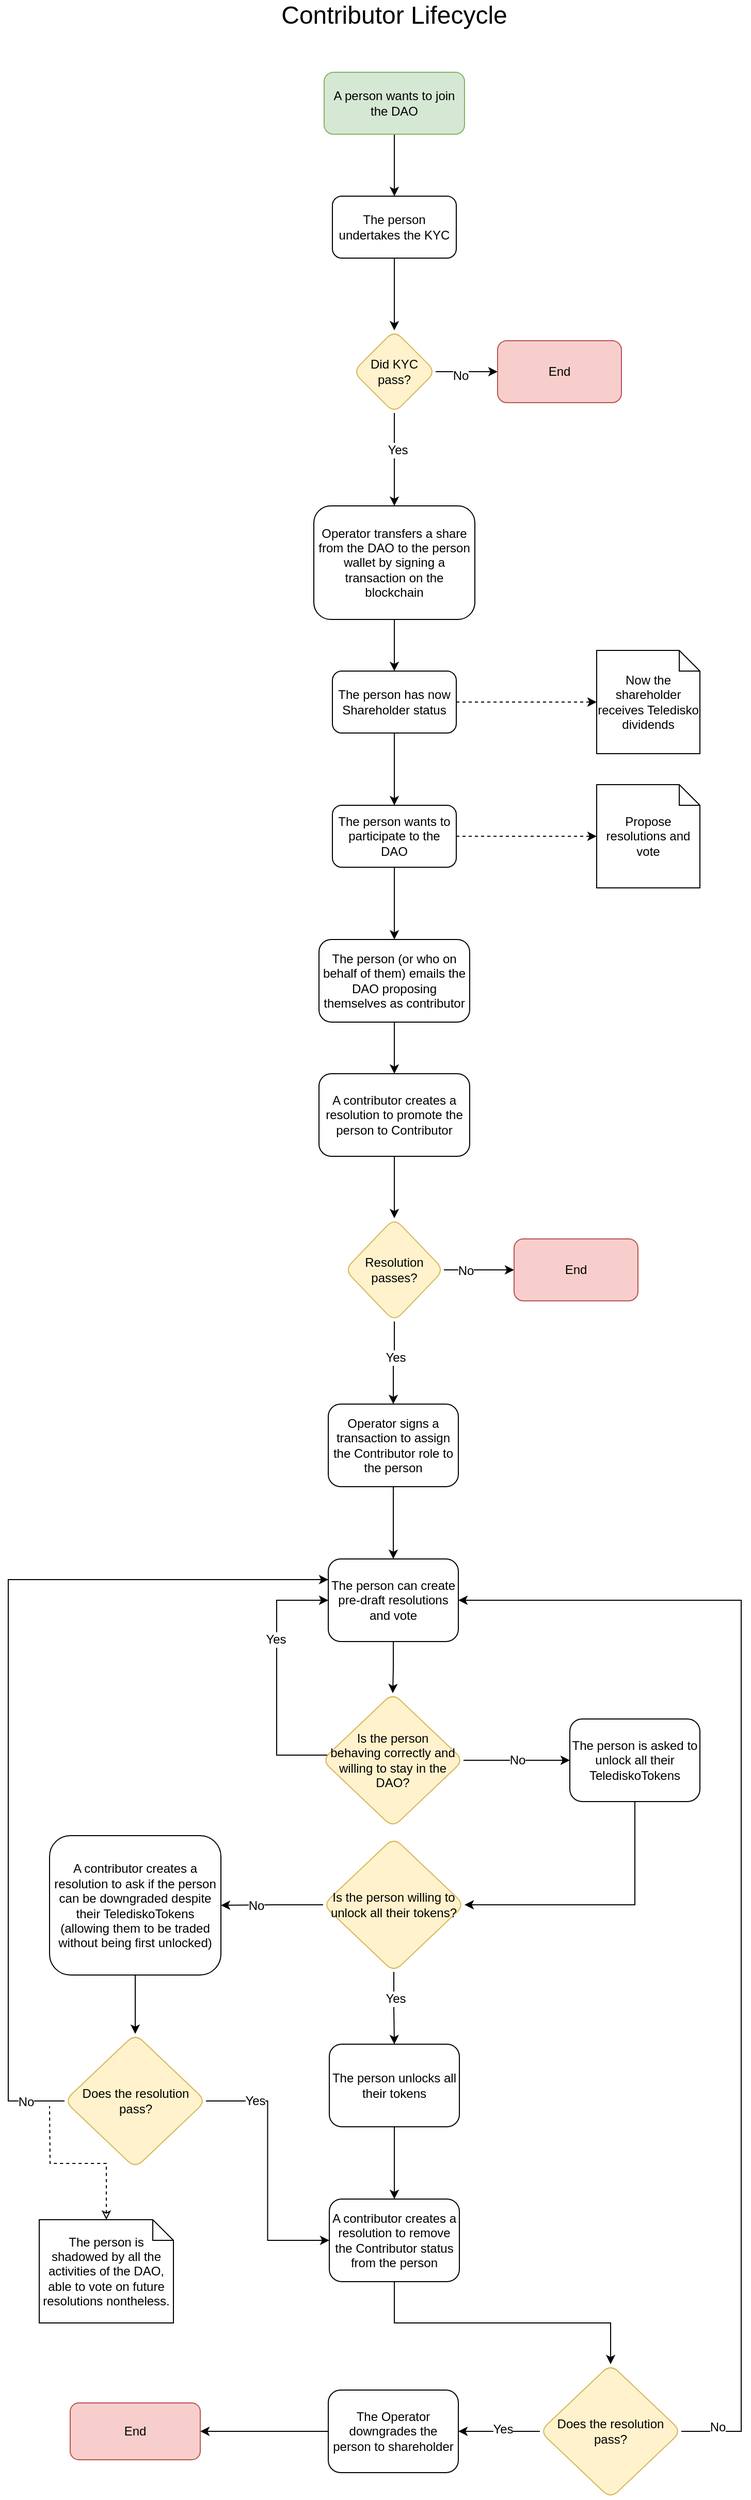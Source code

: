 <mxfile version="20.0.4" type="github">
  <diagram id="C5RBs43oDa-KdzZeNtuy" name="Page-1">
    <mxGraphModel dx="946" dy="529" grid="1" gridSize="10" guides="1" tooltips="1" connect="1" arrows="1" fold="1" page="1" pageScale="1" pageWidth="827" pageHeight="1169" math="0" shadow="0">
      <root>
        <mxCell id="WIyWlLk6GJQsqaUBKTNV-0" />
        <mxCell id="WIyWlLk6GJQsqaUBKTNV-1" parent="WIyWlLk6GJQsqaUBKTNV-0" />
        <mxCell id="uH_yceuaJuuJ4fB2Pd2Y-2" value="" style="edgeStyle=orthogonalEdgeStyle;rounded=0;orthogonalLoop=1;jettySize=auto;html=1;fontSize=24;" parent="WIyWlLk6GJQsqaUBKTNV-1" source="WIyWlLk6GJQsqaUBKTNV-3" target="uH_yceuaJuuJ4fB2Pd2Y-1" edge="1">
          <mxGeometry relative="1" as="geometry" />
        </mxCell>
        <mxCell id="WIyWlLk6GJQsqaUBKTNV-3" value="A person wants to join the DAO" style="rounded=1;whiteSpace=wrap;html=1;fontSize=12;glass=0;strokeWidth=1;shadow=0;fillColor=#d5e8d4;strokeColor=#82b366;" parent="WIyWlLk6GJQsqaUBKTNV-1" vertex="1">
          <mxGeometry x="346" y="90" width="136" height="60" as="geometry" />
        </mxCell>
        <mxCell id="uH_yceuaJuuJ4fB2Pd2Y-0" value="&lt;font style=&quot;font-size: 24px;&quot;&gt;Contributor Lifecycle&lt;/font&gt;" style="text;html=1;strokeColor=none;fillColor=none;align=center;verticalAlign=middle;whiteSpace=wrap;rounded=0;" parent="WIyWlLk6GJQsqaUBKTNV-1" vertex="1">
          <mxGeometry x="289" y="20" width="250" height="30" as="geometry" />
        </mxCell>
        <mxCell id="uH_yceuaJuuJ4fB2Pd2Y-5" value="" style="edgeStyle=orthogonalEdgeStyle;rounded=0;orthogonalLoop=1;jettySize=auto;html=1;fontSize=24;" parent="WIyWlLk6GJQsqaUBKTNV-1" source="uH_yceuaJuuJ4fB2Pd2Y-1" target="uH_yceuaJuuJ4fB2Pd2Y-4" edge="1">
          <mxGeometry relative="1" as="geometry" />
        </mxCell>
        <mxCell id="uH_yceuaJuuJ4fB2Pd2Y-1" value="The person undertakes the KYC" style="whiteSpace=wrap;html=1;rounded=1;glass=0;strokeWidth=1;shadow=0;" parent="WIyWlLk6GJQsqaUBKTNV-1" vertex="1">
          <mxGeometry x="354" y="210" width="120" height="60" as="geometry" />
        </mxCell>
        <mxCell id="uH_yceuaJuuJ4fB2Pd2Y-7" value="" style="edgeStyle=orthogonalEdgeStyle;rounded=0;orthogonalLoop=1;jettySize=auto;html=1;fontSize=24;" parent="WIyWlLk6GJQsqaUBKTNV-1" source="uH_yceuaJuuJ4fB2Pd2Y-4" target="uH_yceuaJuuJ4fB2Pd2Y-6" edge="1">
          <mxGeometry relative="1" as="geometry" />
        </mxCell>
        <mxCell id="uH_yceuaJuuJ4fB2Pd2Y-10" value="&lt;font style=&quot;font-size: 12px;&quot;&gt;No&lt;/font&gt;" style="edgeLabel;html=1;align=center;verticalAlign=middle;resizable=0;points=[];fontSize=24;" parent="uH_yceuaJuuJ4fB2Pd2Y-7" vertex="1" connectable="0">
          <mxGeometry x="-0.2" relative="1" as="geometry">
            <mxPoint as="offset" />
          </mxGeometry>
        </mxCell>
        <mxCell id="uH_yceuaJuuJ4fB2Pd2Y-9" value="" style="edgeStyle=orthogonalEdgeStyle;rounded=0;orthogonalLoop=1;jettySize=auto;html=1;fontSize=24;" parent="WIyWlLk6GJQsqaUBKTNV-1" source="uH_yceuaJuuJ4fB2Pd2Y-4" target="uH_yceuaJuuJ4fB2Pd2Y-8" edge="1">
          <mxGeometry relative="1" as="geometry" />
        </mxCell>
        <mxCell id="uH_yceuaJuuJ4fB2Pd2Y-11" value="Yes" style="edgeLabel;html=1;align=center;verticalAlign=middle;resizable=0;points=[];fontSize=12;" parent="uH_yceuaJuuJ4fB2Pd2Y-9" vertex="1" connectable="0">
          <mxGeometry x="-0.2" y="3" relative="1" as="geometry">
            <mxPoint as="offset" />
          </mxGeometry>
        </mxCell>
        <mxCell id="uH_yceuaJuuJ4fB2Pd2Y-4" value="Did KYC pass?" style="rhombus;whiteSpace=wrap;html=1;rounded=1;glass=0;strokeWidth=1;shadow=0;fillColor=#fff2cc;strokeColor=#d6b656;" parent="WIyWlLk6GJQsqaUBKTNV-1" vertex="1">
          <mxGeometry x="374" y="340" width="80" height="80" as="geometry" />
        </mxCell>
        <mxCell id="uH_yceuaJuuJ4fB2Pd2Y-6" value="End" style="whiteSpace=wrap;html=1;fillColor=#f8cecc;strokeColor=#b85450;rounded=1;glass=0;strokeWidth=1;shadow=0;" parent="WIyWlLk6GJQsqaUBKTNV-1" vertex="1">
          <mxGeometry x="514" y="350" width="120" height="60" as="geometry" />
        </mxCell>
        <mxCell id="uH_yceuaJuuJ4fB2Pd2Y-13" value="" style="edgeStyle=orthogonalEdgeStyle;rounded=0;orthogonalLoop=1;jettySize=auto;html=1;fontSize=12;" parent="WIyWlLk6GJQsqaUBKTNV-1" source="uH_yceuaJuuJ4fB2Pd2Y-8" target="uH_yceuaJuuJ4fB2Pd2Y-12" edge="1">
          <mxGeometry relative="1" as="geometry" />
        </mxCell>
        <mxCell id="uH_yceuaJuuJ4fB2Pd2Y-8" value="Operator transfers a share from the DAO to the person wallet by signing a transaction on the blockchain" style="whiteSpace=wrap;html=1;rounded=1;glass=0;strokeWidth=1;shadow=0;" parent="WIyWlLk6GJQsqaUBKTNV-1" vertex="1">
          <mxGeometry x="336" y="510" width="156" height="110" as="geometry" />
        </mxCell>
        <mxCell id="uH_yceuaJuuJ4fB2Pd2Y-16" style="edgeStyle=orthogonalEdgeStyle;rounded=0;orthogonalLoop=1;jettySize=auto;html=1;fontSize=12;dashed=1;" parent="WIyWlLk6GJQsqaUBKTNV-1" source="uH_yceuaJuuJ4fB2Pd2Y-12" target="uH_yceuaJuuJ4fB2Pd2Y-15" edge="1">
          <mxGeometry relative="1" as="geometry" />
        </mxCell>
        <mxCell id="uH_yceuaJuuJ4fB2Pd2Y-19" style="edgeStyle=orthogonalEdgeStyle;rounded=0;orthogonalLoop=1;jettySize=auto;html=1;entryX=0.5;entryY=0;entryDx=0;entryDy=0;fontSize=12;" parent="WIyWlLk6GJQsqaUBKTNV-1" source="uH_yceuaJuuJ4fB2Pd2Y-12" target="uH_yceuaJuuJ4fB2Pd2Y-18" edge="1">
          <mxGeometry relative="1" as="geometry" />
        </mxCell>
        <mxCell id="uH_yceuaJuuJ4fB2Pd2Y-12" value="The person has now Shareholder status" style="whiteSpace=wrap;html=1;rounded=1;glass=0;strokeWidth=1;shadow=0;" parent="WIyWlLk6GJQsqaUBKTNV-1" vertex="1">
          <mxGeometry x="354" y="670" width="120" height="60" as="geometry" />
        </mxCell>
        <mxCell id="uH_yceuaJuuJ4fB2Pd2Y-15" value="Now the shareholder receives Teledisko dividends" style="shape=note;size=20;whiteSpace=wrap;html=1;fontSize=12;" parent="WIyWlLk6GJQsqaUBKTNV-1" vertex="1">
          <mxGeometry x="610" y="650" width="100" height="100" as="geometry" />
        </mxCell>
        <mxCell id="uH_yceuaJuuJ4fB2Pd2Y-22" style="edgeStyle=orthogonalEdgeStyle;rounded=0;orthogonalLoop=1;jettySize=auto;html=1;entryX=0;entryY=0.5;entryDx=0;entryDy=0;entryPerimeter=0;fontSize=12;dashed=1;" parent="WIyWlLk6GJQsqaUBKTNV-1" source="uH_yceuaJuuJ4fB2Pd2Y-18" target="uH_yceuaJuuJ4fB2Pd2Y-21" edge="1">
          <mxGeometry relative="1" as="geometry" />
        </mxCell>
        <mxCell id="uH_yceuaJuuJ4fB2Pd2Y-24" style="edgeStyle=orthogonalEdgeStyle;rounded=0;orthogonalLoop=1;jettySize=auto;html=1;fontSize=12;entryX=0.5;entryY=0;entryDx=0;entryDy=0;" parent="WIyWlLk6GJQsqaUBKTNV-1" source="uH_yceuaJuuJ4fB2Pd2Y-18" target="uH_yceuaJuuJ4fB2Pd2Y-29" edge="1">
          <mxGeometry relative="1" as="geometry">
            <mxPoint x="414" y="900" as="targetPoint" />
          </mxGeometry>
        </mxCell>
        <mxCell id="uH_yceuaJuuJ4fB2Pd2Y-18" value="The person wants to participate to the DAO" style="whiteSpace=wrap;html=1;rounded=1;glass=0;strokeWidth=1;shadow=0;" parent="WIyWlLk6GJQsqaUBKTNV-1" vertex="1">
          <mxGeometry x="354" y="800" width="120" height="60" as="geometry" />
        </mxCell>
        <mxCell id="uH_yceuaJuuJ4fB2Pd2Y-21" value="Propose resolutions and vote" style="shape=note;size=20;whiteSpace=wrap;html=1;fontSize=12;" parent="WIyWlLk6GJQsqaUBKTNV-1" vertex="1">
          <mxGeometry x="610" y="780" width="100" height="100" as="geometry" />
        </mxCell>
        <mxCell id="uH_yceuaJuuJ4fB2Pd2Y-32" style="edgeStyle=orthogonalEdgeStyle;rounded=0;orthogonalLoop=1;jettySize=auto;html=1;entryX=0.5;entryY=0;entryDx=0;entryDy=0;fontSize=12;" parent="WIyWlLk6GJQsqaUBKTNV-1" source="uH_yceuaJuuJ4fB2Pd2Y-29" target="uH_yceuaJuuJ4fB2Pd2Y-31" edge="1">
          <mxGeometry relative="1" as="geometry" />
        </mxCell>
        <mxCell id="uH_yceuaJuuJ4fB2Pd2Y-29" value="The person (or who on behalf of them) emails the DAO proposing themselves as contributor" style="whiteSpace=wrap;html=1;rounded=1;glass=0;strokeWidth=1;shadow=0;" parent="WIyWlLk6GJQsqaUBKTNV-1" vertex="1">
          <mxGeometry x="341" y="930" width="146" height="80" as="geometry" />
        </mxCell>
        <mxCell id="uH_yceuaJuuJ4fB2Pd2Y-36" value="" style="edgeStyle=orthogonalEdgeStyle;rounded=0;orthogonalLoop=1;jettySize=auto;html=1;fontSize=12;" parent="WIyWlLk6GJQsqaUBKTNV-1" source="uH_yceuaJuuJ4fB2Pd2Y-31" target="uH_yceuaJuuJ4fB2Pd2Y-35" edge="1">
          <mxGeometry relative="1" as="geometry" />
        </mxCell>
        <mxCell id="uH_yceuaJuuJ4fB2Pd2Y-31" value="A contributor creates a resolution to promote the person to Contributor" style="whiteSpace=wrap;html=1;rounded=1;glass=0;strokeWidth=1;shadow=0;" parent="WIyWlLk6GJQsqaUBKTNV-1" vertex="1">
          <mxGeometry x="341" y="1060" width="146" height="80" as="geometry" />
        </mxCell>
        <mxCell id="uH_yceuaJuuJ4fB2Pd2Y-38" value="" style="edgeStyle=orthogonalEdgeStyle;rounded=0;orthogonalLoop=1;jettySize=auto;html=1;fontSize=12;" parent="WIyWlLk6GJQsqaUBKTNV-1" source="uH_yceuaJuuJ4fB2Pd2Y-35" target="uH_yceuaJuuJ4fB2Pd2Y-37" edge="1">
          <mxGeometry relative="1" as="geometry" />
        </mxCell>
        <mxCell id="uH_yceuaJuuJ4fB2Pd2Y-39" value="No" style="edgeLabel;html=1;align=center;verticalAlign=middle;resizable=0;points=[];fontSize=12;" parent="uH_yceuaJuuJ4fB2Pd2Y-38" vertex="1" connectable="0">
          <mxGeometry x="-0.382" y="-1" relative="1" as="geometry">
            <mxPoint as="offset" />
          </mxGeometry>
        </mxCell>
        <mxCell id="uH_yceuaJuuJ4fB2Pd2Y-41" value="" style="edgeStyle=orthogonalEdgeStyle;rounded=0;orthogonalLoop=1;jettySize=auto;html=1;fontSize=12;" parent="WIyWlLk6GJQsqaUBKTNV-1" source="uH_yceuaJuuJ4fB2Pd2Y-35" target="uH_yceuaJuuJ4fB2Pd2Y-40" edge="1">
          <mxGeometry relative="1" as="geometry" />
        </mxCell>
        <mxCell id="uH_yceuaJuuJ4fB2Pd2Y-42" value="Yes" style="edgeLabel;html=1;align=center;verticalAlign=middle;resizable=0;points=[];fontSize=12;" parent="uH_yceuaJuuJ4fB2Pd2Y-41" vertex="1" connectable="0">
          <mxGeometry x="-0.14" y="1" relative="1" as="geometry">
            <mxPoint as="offset" />
          </mxGeometry>
        </mxCell>
        <mxCell id="uH_yceuaJuuJ4fB2Pd2Y-35" value="Resolution passes?" style="rhombus;whiteSpace=wrap;html=1;rounded=1;glass=0;strokeWidth=1;shadow=0;fillColor=#fff2cc;strokeColor=#d6b656;" parent="WIyWlLk6GJQsqaUBKTNV-1" vertex="1">
          <mxGeometry x="366" y="1200" width="96" height="100" as="geometry" />
        </mxCell>
        <mxCell id="uH_yceuaJuuJ4fB2Pd2Y-37" value="End" style="whiteSpace=wrap;html=1;rounded=1;glass=0;strokeWidth=1;shadow=0;fillColor=#f8cecc;strokeColor=#b85450;" parent="WIyWlLk6GJQsqaUBKTNV-1" vertex="1">
          <mxGeometry x="530" y="1220" width="120" height="60" as="geometry" />
        </mxCell>
        <mxCell id="uH_yceuaJuuJ4fB2Pd2Y-44" style="edgeStyle=orthogonalEdgeStyle;rounded=0;orthogonalLoop=1;jettySize=auto;html=1;fontSize=12;" parent="WIyWlLk6GJQsqaUBKTNV-1" source="uH_yceuaJuuJ4fB2Pd2Y-40" target="uH_yceuaJuuJ4fB2Pd2Y-45" edge="1">
          <mxGeometry relative="1" as="geometry">
            <mxPoint x="413" y="1510" as="targetPoint" />
          </mxGeometry>
        </mxCell>
        <mxCell id="uH_yceuaJuuJ4fB2Pd2Y-40" value="Operator signs a transaction to assign the Contributor role to the person" style="whiteSpace=wrap;html=1;rounded=1;glass=0;strokeWidth=1;shadow=0;" parent="WIyWlLk6GJQsqaUBKTNV-1" vertex="1">
          <mxGeometry x="350" y="1380" width="126" height="80" as="geometry" />
        </mxCell>
        <mxCell id="uH_yceuaJuuJ4fB2Pd2Y-51" value="" style="edgeStyle=orthogonalEdgeStyle;rounded=0;orthogonalLoop=1;jettySize=auto;html=1;fontSize=12;" parent="WIyWlLk6GJQsqaUBKTNV-1" source="uH_yceuaJuuJ4fB2Pd2Y-45" target="uH_yceuaJuuJ4fB2Pd2Y-50" edge="1">
          <mxGeometry relative="1" as="geometry" />
        </mxCell>
        <mxCell id="uH_yceuaJuuJ4fB2Pd2Y-45" value="The person can create pre-draft resolutions and vote" style="whiteSpace=wrap;html=1;rounded=1;glass=0;strokeWidth=1;shadow=0;" parent="WIyWlLk6GJQsqaUBKTNV-1" vertex="1">
          <mxGeometry x="350" y="1530" width="126" height="80" as="geometry" />
        </mxCell>
        <mxCell id="uH_yceuaJuuJ4fB2Pd2Y-53" value="No" style="edgeStyle=orthogonalEdgeStyle;rounded=0;orthogonalLoop=1;jettySize=auto;html=1;fontSize=12;entryX=0;entryY=0.5;entryDx=0;entryDy=0;" parent="WIyWlLk6GJQsqaUBKTNV-1" source="uH_yceuaJuuJ4fB2Pd2Y-50" target="uH_yceuaJuuJ4fB2Pd2Y-63" edge="1">
          <mxGeometry relative="1" as="geometry">
            <mxPoint x="550" y="1720" as="targetPoint" />
          </mxGeometry>
        </mxCell>
        <mxCell id="uH_yceuaJuuJ4fB2Pd2Y-55" style="edgeStyle=orthogonalEdgeStyle;rounded=0;orthogonalLoop=1;jettySize=auto;html=1;entryX=0;entryY=0.5;entryDx=0;entryDy=0;fontSize=12;" parent="WIyWlLk6GJQsqaUBKTNV-1" source="uH_yceuaJuuJ4fB2Pd2Y-50" target="uH_yceuaJuuJ4fB2Pd2Y-45" edge="1">
          <mxGeometry relative="1" as="geometry">
            <Array as="points">
              <mxPoint x="300" y="1720" />
              <mxPoint x="300" y="1570" />
            </Array>
          </mxGeometry>
        </mxCell>
        <mxCell id="uH_yceuaJuuJ4fB2Pd2Y-56" value="Yes" style="edgeLabel;html=1;align=center;verticalAlign=middle;resizable=0;points=[];fontSize=12;" parent="uH_yceuaJuuJ4fB2Pd2Y-55" vertex="1" connectable="0">
          <mxGeometry x="0.295" y="1" relative="1" as="geometry">
            <mxPoint as="offset" />
          </mxGeometry>
        </mxCell>
        <mxCell id="uH_yceuaJuuJ4fB2Pd2Y-50" value="Is the person &lt;br&gt;behaving correctly and willing to stay in the DAO?" style="rhombus;whiteSpace=wrap;html=1;rounded=1;glass=0;strokeWidth=1;shadow=0;fillColor=#fff2cc;strokeColor=#d6b656;" parent="WIyWlLk6GJQsqaUBKTNV-1" vertex="1">
          <mxGeometry x="344" y="1660" width="137" height="130" as="geometry" />
        </mxCell>
        <mxCell id="uH_yceuaJuuJ4fB2Pd2Y-59" style="edgeStyle=orthogonalEdgeStyle;rounded=0;orthogonalLoop=1;jettySize=auto;html=1;entryX=0.5;entryY=0;entryDx=0;entryDy=0;fontSize=12;exitX=0.5;exitY=1;exitDx=0;exitDy=0;" parent="WIyWlLk6GJQsqaUBKTNV-1" source="uH_yceuaJuuJ4fB2Pd2Y-57" target="uH_yceuaJuuJ4fB2Pd2Y-58" edge="1">
          <mxGeometry relative="1" as="geometry">
            <mxPoint x="641.5" y="2110" as="sourcePoint" />
          </mxGeometry>
        </mxCell>
        <mxCell id="uH_yceuaJuuJ4fB2Pd2Y-57" value="A contributor creates a resolution to remove the Contributor status from the person" style="whiteSpace=wrap;html=1;rounded=1;glass=0;strokeWidth=1;shadow=0;" parent="WIyWlLk6GJQsqaUBKTNV-1" vertex="1">
          <mxGeometry x="351" y="2150" width="126" height="80" as="geometry" />
        </mxCell>
        <mxCell id="uH_yceuaJuuJ4fB2Pd2Y-60" style="edgeStyle=orthogonalEdgeStyle;rounded=0;orthogonalLoop=1;jettySize=auto;html=1;fontSize=12;entryX=1;entryY=0.5;entryDx=0;entryDy=0;" parent="WIyWlLk6GJQsqaUBKTNV-1" source="uH_yceuaJuuJ4fB2Pd2Y-58" target="uH_yceuaJuuJ4fB2Pd2Y-62" edge="1">
          <mxGeometry relative="1" as="geometry">
            <mxPoint x="514.5" y="2430" as="targetPoint" />
          </mxGeometry>
        </mxCell>
        <mxCell id="uH_yceuaJuuJ4fB2Pd2Y-61" value="Yes" style="edgeLabel;html=1;align=center;verticalAlign=middle;resizable=0;points=[];fontSize=12;" parent="uH_yceuaJuuJ4fB2Pd2Y-60" vertex="1" connectable="0">
          <mxGeometry x="-0.07" y="-2" relative="1" as="geometry">
            <mxPoint as="offset" />
          </mxGeometry>
        </mxCell>
        <mxCell id="uH_yceuaJuuJ4fB2Pd2Y-87" style="edgeStyle=orthogonalEdgeStyle;rounded=0;orthogonalLoop=1;jettySize=auto;html=1;entryX=1;entryY=0.5;entryDx=0;entryDy=0;fontSize=12;" parent="WIyWlLk6GJQsqaUBKTNV-1" source="uH_yceuaJuuJ4fB2Pd2Y-58" target="uH_yceuaJuuJ4fB2Pd2Y-45" edge="1">
          <mxGeometry relative="1" as="geometry">
            <Array as="points">
              <mxPoint x="750" y="2375" />
              <mxPoint x="750" y="1570" />
            </Array>
          </mxGeometry>
        </mxCell>
        <mxCell id="uH_yceuaJuuJ4fB2Pd2Y-88" value="No" style="edgeLabel;html=1;align=center;verticalAlign=middle;resizable=0;points=[];fontSize=12;" parent="uH_yceuaJuuJ4fB2Pd2Y-87" vertex="1" connectable="0">
          <mxGeometry x="-0.938" y="5" relative="1" as="geometry">
            <mxPoint y="1" as="offset" />
          </mxGeometry>
        </mxCell>
        <mxCell id="uH_yceuaJuuJ4fB2Pd2Y-58" value="Does the resolution pass?" style="rhombus;whiteSpace=wrap;html=1;rounded=1;glass=0;strokeWidth=1;shadow=0;fillColor=#fff2cc;strokeColor=#d6b656;" parent="WIyWlLk6GJQsqaUBKTNV-1" vertex="1">
          <mxGeometry x="555" y="2310" width="137" height="130" as="geometry" />
        </mxCell>
        <mxCell id="uH_yceuaJuuJ4fB2Pd2Y-65" style="edgeStyle=orthogonalEdgeStyle;rounded=0;orthogonalLoop=1;jettySize=auto;html=1;fontSize=12;entryX=1;entryY=0.5;entryDx=0;entryDy=0;" parent="WIyWlLk6GJQsqaUBKTNV-1" source="uH_yceuaJuuJ4fB2Pd2Y-62" target="uH_yceuaJuuJ4fB2Pd2Y-66" edge="1">
          <mxGeometry relative="1" as="geometry">
            <mxPoint x="274.5" y="2395" as="targetPoint" />
          </mxGeometry>
        </mxCell>
        <mxCell id="uH_yceuaJuuJ4fB2Pd2Y-62" value="The Operator downgrades the person to shareholder" style="whiteSpace=wrap;html=1;rounded=1;glass=0;strokeWidth=1;shadow=0;" parent="WIyWlLk6GJQsqaUBKTNV-1" vertex="1">
          <mxGeometry x="350" y="2335" width="126" height="80" as="geometry" />
        </mxCell>
        <mxCell id="uH_yceuaJuuJ4fB2Pd2Y-68" style="edgeStyle=orthogonalEdgeStyle;rounded=0;orthogonalLoop=1;jettySize=auto;html=1;entryX=1;entryY=0.5;entryDx=0;entryDy=0;fontSize=12;exitX=0.5;exitY=1;exitDx=0;exitDy=0;" parent="WIyWlLk6GJQsqaUBKTNV-1" source="uH_yceuaJuuJ4fB2Pd2Y-63" target="uH_yceuaJuuJ4fB2Pd2Y-67" edge="1">
          <mxGeometry relative="1" as="geometry" />
        </mxCell>
        <mxCell id="uH_yceuaJuuJ4fB2Pd2Y-63" value="The person is asked to unlock all their TelediskoTokens" style="whiteSpace=wrap;html=1;rounded=1;glass=0;strokeWidth=1;shadow=0;" parent="WIyWlLk6GJQsqaUBKTNV-1" vertex="1">
          <mxGeometry x="584" y="1685" width="126" height="80" as="geometry" />
        </mxCell>
        <mxCell id="uH_yceuaJuuJ4fB2Pd2Y-66" value="End" style="whiteSpace=wrap;html=1;rounded=1;glass=0;strokeWidth=1;shadow=0;fillColor=#f8cecc;strokeColor=#b85450;" parent="WIyWlLk6GJQsqaUBKTNV-1" vertex="1">
          <mxGeometry x="100" y="2347.5" width="126" height="55" as="geometry" />
        </mxCell>
        <mxCell id="uH_yceuaJuuJ4fB2Pd2Y-69" style="edgeStyle=orthogonalEdgeStyle;rounded=0;orthogonalLoop=1;jettySize=auto;html=1;fontSize=12;entryX=0.5;entryY=0;entryDx=0;entryDy=0;" parent="WIyWlLk6GJQsqaUBKTNV-1" source="uH_yceuaJuuJ4fB2Pd2Y-67" target="uH_yceuaJuuJ4fB2Pd2Y-71" edge="1">
          <mxGeometry relative="1" as="geometry">
            <mxPoint x="413.5" y="2020" as="targetPoint" />
          </mxGeometry>
        </mxCell>
        <mxCell id="uH_yceuaJuuJ4fB2Pd2Y-70" value="Yes" style="edgeLabel;html=1;align=center;verticalAlign=middle;resizable=0;points=[];fontSize=12;" parent="uH_yceuaJuuJ4fB2Pd2Y-69" vertex="1" connectable="0">
          <mxGeometry x="-0.3" y="1" relative="1" as="geometry">
            <mxPoint y="1" as="offset" />
          </mxGeometry>
        </mxCell>
        <mxCell id="uH_yceuaJuuJ4fB2Pd2Y-78" style="edgeStyle=orthogonalEdgeStyle;rounded=0;orthogonalLoop=1;jettySize=auto;html=1;entryX=1;entryY=0.5;entryDx=0;entryDy=0;fontSize=12;" parent="WIyWlLk6GJQsqaUBKTNV-1" source="uH_yceuaJuuJ4fB2Pd2Y-67" target="uH_yceuaJuuJ4fB2Pd2Y-76" edge="1">
          <mxGeometry relative="1" as="geometry" />
        </mxCell>
        <mxCell id="uH_yceuaJuuJ4fB2Pd2Y-79" value="No" style="edgeLabel;html=1;align=center;verticalAlign=middle;resizable=0;points=[];fontSize=12;" parent="uH_yceuaJuuJ4fB2Pd2Y-78" vertex="1" connectable="0">
          <mxGeometry x="0.33" relative="1" as="geometry">
            <mxPoint as="offset" />
          </mxGeometry>
        </mxCell>
        <mxCell id="uH_yceuaJuuJ4fB2Pd2Y-67" value="Is the person willing to unlock all their tokens?" style="rhombus;whiteSpace=wrap;html=1;rounded=1;glass=0;strokeWidth=1;shadow=0;fillColor=#fff2cc;strokeColor=#d6b656;" parent="WIyWlLk6GJQsqaUBKTNV-1" vertex="1">
          <mxGeometry x="345" y="1800" width="137" height="130" as="geometry" />
        </mxCell>
        <mxCell id="uH_yceuaJuuJ4fB2Pd2Y-72" style="edgeStyle=orthogonalEdgeStyle;rounded=0;orthogonalLoop=1;jettySize=auto;html=1;entryX=0.5;entryY=0;entryDx=0;entryDy=0;fontSize=12;" parent="WIyWlLk6GJQsqaUBKTNV-1" source="uH_yceuaJuuJ4fB2Pd2Y-71" target="uH_yceuaJuuJ4fB2Pd2Y-57" edge="1">
          <mxGeometry relative="1" as="geometry" />
        </mxCell>
        <mxCell id="uH_yceuaJuuJ4fB2Pd2Y-71" value="The person unlocks all their tokens" style="whiteSpace=wrap;html=1;rounded=1;glass=0;strokeWidth=1;shadow=0;" parent="WIyWlLk6GJQsqaUBKTNV-1" vertex="1">
          <mxGeometry x="351" y="2000" width="126" height="80" as="geometry" />
        </mxCell>
        <mxCell id="uH_yceuaJuuJ4fB2Pd2Y-80" style="edgeStyle=orthogonalEdgeStyle;rounded=0;orthogonalLoop=1;jettySize=auto;html=1;entryX=0.5;entryY=0;entryDx=0;entryDy=0;fontSize=12;" parent="WIyWlLk6GJQsqaUBKTNV-1" source="uH_yceuaJuuJ4fB2Pd2Y-76" target="uH_yceuaJuuJ4fB2Pd2Y-77" edge="1">
          <mxGeometry relative="1" as="geometry" />
        </mxCell>
        <mxCell id="uH_yceuaJuuJ4fB2Pd2Y-76" value="A contributor creates a resolution to ask if the person can be downgraded despite their TelediskoTokens (allowing them to be traded without being first unlocked)" style="whiteSpace=wrap;html=1;rounded=1;glass=0;strokeWidth=1;shadow=0;" parent="WIyWlLk6GJQsqaUBKTNV-1" vertex="1">
          <mxGeometry x="80" y="1798" width="166" height="135" as="geometry" />
        </mxCell>
        <mxCell id="uH_yceuaJuuJ4fB2Pd2Y-81" style="edgeStyle=orthogonalEdgeStyle;rounded=0;orthogonalLoop=1;jettySize=auto;html=1;entryX=0;entryY=0.5;entryDx=0;entryDy=0;fontSize=12;" parent="WIyWlLk6GJQsqaUBKTNV-1" source="uH_yceuaJuuJ4fB2Pd2Y-77" target="uH_yceuaJuuJ4fB2Pd2Y-57" edge="1">
          <mxGeometry relative="1" as="geometry" />
        </mxCell>
        <mxCell id="uH_yceuaJuuJ4fB2Pd2Y-82" value="Yes" style="edgeLabel;html=1;align=center;verticalAlign=middle;resizable=0;points=[];fontSize=12;" parent="uH_yceuaJuuJ4fB2Pd2Y-81" vertex="1" connectable="0">
          <mxGeometry x="-0.635" y="1" relative="1" as="geometry">
            <mxPoint x="1" y="1" as="offset" />
          </mxGeometry>
        </mxCell>
        <mxCell id="uH_yceuaJuuJ4fB2Pd2Y-89" style="edgeStyle=orthogonalEdgeStyle;rounded=0;orthogonalLoop=1;jettySize=auto;html=1;entryX=0;entryY=0.25;entryDx=0;entryDy=0;fontSize=12;" parent="WIyWlLk6GJQsqaUBKTNV-1" source="uH_yceuaJuuJ4fB2Pd2Y-77" target="uH_yceuaJuuJ4fB2Pd2Y-45" edge="1">
          <mxGeometry relative="1" as="geometry">
            <Array as="points">
              <mxPoint x="40" y="2055" />
              <mxPoint x="40" y="1550" />
            </Array>
          </mxGeometry>
        </mxCell>
        <mxCell id="uH_yceuaJuuJ4fB2Pd2Y-90" value="No" style="edgeLabel;html=1;align=center;verticalAlign=middle;resizable=0;points=[];fontSize=12;" parent="uH_yceuaJuuJ4fB2Pd2Y-89" vertex="1" connectable="0">
          <mxGeometry x="-0.911" y="1" relative="1" as="geometry">
            <mxPoint x="1" as="offset" />
          </mxGeometry>
        </mxCell>
        <mxCell id="uH_yceuaJuuJ4fB2Pd2Y-77" value="Does the resolution pass?" style="rhombus;whiteSpace=wrap;html=1;rounded=1;glass=0;strokeWidth=1;shadow=0;fillColor=#fff2cc;strokeColor=#d6b656;" parent="WIyWlLk6GJQsqaUBKTNV-1" vertex="1">
          <mxGeometry x="94.5" y="1990" width="137" height="130" as="geometry" />
        </mxCell>
        <mxCell id="uH_yceuaJuuJ4fB2Pd2Y-92" style="edgeStyle=orthogonalEdgeStyle;rounded=0;orthogonalLoop=1;jettySize=auto;html=1;fontSize=12;dashed=1;startArrow=classic;startFill=0;endArrow=none;endFill=0;" parent="WIyWlLk6GJQsqaUBKTNV-1" source="uH_yceuaJuuJ4fB2Pd2Y-91" edge="1">
          <mxGeometry relative="1" as="geometry">
            <mxPoint x="80" y="2060" as="targetPoint" />
          </mxGeometry>
        </mxCell>
        <mxCell id="uH_yceuaJuuJ4fB2Pd2Y-91" value="The person is shadowed by all the activities of the DAO, able to vote on future resolutions nontheless." style="shape=note;size=20;whiteSpace=wrap;html=1;fontSize=12;" parent="WIyWlLk6GJQsqaUBKTNV-1" vertex="1">
          <mxGeometry x="70" y="2170" width="130" height="100" as="geometry" />
        </mxCell>
      </root>
    </mxGraphModel>
  </diagram>
</mxfile>
